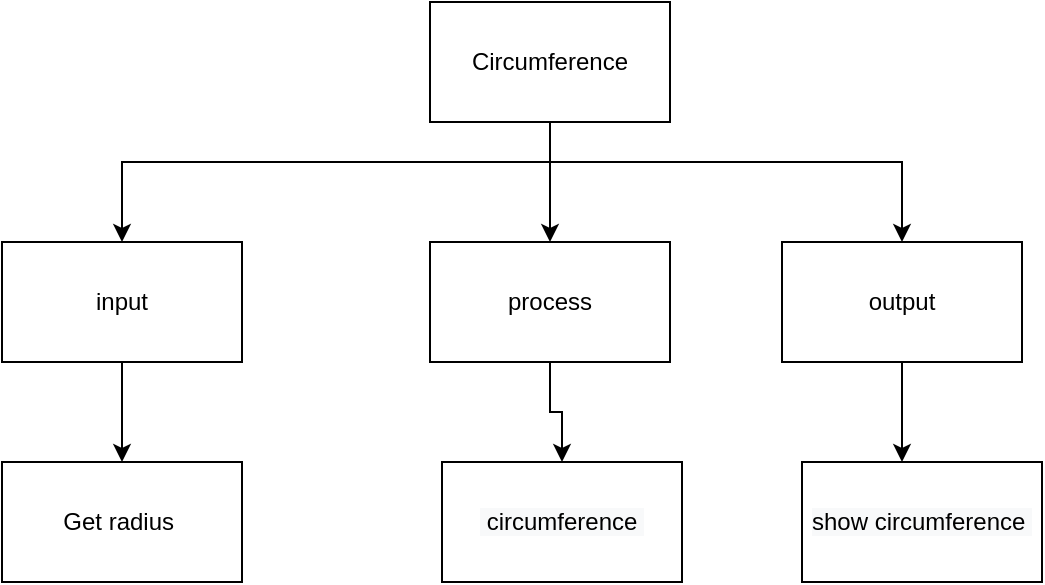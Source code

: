 <mxfile>
    <diagram id="VmEriV1KCOyPVNPCmFrC" name="Top down">
        <mxGraphModel dx="434" dy="332" grid="1" gridSize="10" guides="1" tooltips="1" connect="1" arrows="1" fold="1" page="1" pageScale="1" pageWidth="827" pageHeight="1169" math="0" shadow="0">
            <root>
                <mxCell id="0"/>
                <mxCell id="1" parent="0"/>
                <mxCell id="RgxKE2TWrIiaQpGlMwk8-8" style="edgeStyle=orthogonalEdgeStyle;rounded=0;html=1;entryX=0.5;entryY=0;entryDx=0;entryDy=0;" parent="1" source="mlpZPqek2v3mQpsg_pLS-1" target="RgxKE2TWrIiaQpGlMwk8-2" edge="1">
                    <mxGeometry relative="1" as="geometry"/>
                </mxCell>
                <mxCell id="RgxKE2TWrIiaQpGlMwk8-12" style="edgeStyle=orthogonalEdgeStyle;rounded=0;html=1;" parent="1" source="mlpZPqek2v3mQpsg_pLS-1" target="RgxKE2TWrIiaQpGlMwk8-1" edge="1">
                    <mxGeometry relative="1" as="geometry">
                        <Array as="points">
                            <mxPoint x="414" y="170"/>
                            <mxPoint x="200" y="170"/>
                        </Array>
                    </mxGeometry>
                </mxCell>
                <mxCell id="RgxKE2TWrIiaQpGlMwk8-13" style="edgeStyle=orthogonalEdgeStyle;rounded=0;html=1;" parent="1" source="mlpZPqek2v3mQpsg_pLS-1" target="RgxKE2TWrIiaQpGlMwk8-3" edge="1">
                    <mxGeometry relative="1" as="geometry">
                        <Array as="points">
                            <mxPoint x="414" y="170"/>
                            <mxPoint x="590" y="170"/>
                        </Array>
                    </mxGeometry>
                </mxCell>
                <mxCell id="mlpZPqek2v3mQpsg_pLS-1" value="&lt;span&gt;&amp;nbsp;Circumference&amp;nbsp;&lt;/span&gt;" style="rounded=0;whiteSpace=wrap;html=1;" parent="1" vertex="1">
                    <mxGeometry x="354" y="90" width="120" height="60" as="geometry"/>
                </mxCell>
                <mxCell id="RgxKE2TWrIiaQpGlMwk8-16" style="edgeStyle=orthogonalEdgeStyle;rounded=0;html=1;entryX=0.5;entryY=0;entryDx=0;entryDy=0;" parent="1" source="RgxKE2TWrIiaQpGlMwk8-1" target="RgxKE2TWrIiaQpGlMwk8-4" edge="1">
                    <mxGeometry relative="1" as="geometry"/>
                </mxCell>
                <mxCell id="RgxKE2TWrIiaQpGlMwk8-1" value="input&lt;br&gt;" style="rounded=0;whiteSpace=wrap;html=1;" parent="1" vertex="1">
                    <mxGeometry x="140" y="210" width="120" height="60" as="geometry"/>
                </mxCell>
                <mxCell id="RgxKE2TWrIiaQpGlMwk8-15" style="edgeStyle=orthogonalEdgeStyle;rounded=0;html=1;" parent="1" source="RgxKE2TWrIiaQpGlMwk8-2" target="RgxKE2TWrIiaQpGlMwk8-5" edge="1">
                    <mxGeometry relative="1" as="geometry"/>
                </mxCell>
                <mxCell id="RgxKE2TWrIiaQpGlMwk8-2" value="process" style="rounded=0;whiteSpace=wrap;html=1;" parent="1" vertex="1">
                    <mxGeometry x="354" y="210" width="120" height="60" as="geometry"/>
                </mxCell>
                <mxCell id="RgxKE2TWrIiaQpGlMwk8-14" style="edgeStyle=orthogonalEdgeStyle;rounded=0;html=1;" parent="1" source="RgxKE2TWrIiaQpGlMwk8-3" target="RgxKE2TWrIiaQpGlMwk8-6" edge="1">
                    <mxGeometry relative="1" as="geometry">
                        <Array as="points">
                            <mxPoint x="590" y="310"/>
                            <mxPoint x="590" y="310"/>
                        </Array>
                    </mxGeometry>
                </mxCell>
                <mxCell id="RgxKE2TWrIiaQpGlMwk8-3" value="output&lt;br&gt;" style="rounded=0;whiteSpace=wrap;html=1;" parent="1" vertex="1">
                    <mxGeometry x="530" y="210" width="120" height="60" as="geometry"/>
                </mxCell>
                <mxCell id="RgxKE2TWrIiaQpGlMwk8-4" value="Get radius&amp;nbsp;" style="rounded=0;whiteSpace=wrap;html=1;" parent="1" vertex="1">
                    <mxGeometry x="140" y="320" width="120" height="60" as="geometry"/>
                </mxCell>
                <mxCell id="RgxKE2TWrIiaQpGlMwk8-5" value="&lt;span style=&quot;color: rgb(0 , 0 , 0) ; font-family: &amp;#34;helvetica&amp;#34; ; font-size: 12px ; font-style: normal ; font-weight: 400 ; letter-spacing: normal ; text-align: center ; text-indent: 0px ; text-transform: none ; word-spacing: 0px ; background-color: rgb(248 , 249 , 250) ; display: inline ; float: none&quot;&gt;&amp;nbsp;circumference&amp;nbsp;&lt;/span&gt;" style="rounded=0;whiteSpace=wrap;html=1;" parent="1" vertex="1">
                    <mxGeometry x="360" y="320" width="120" height="60" as="geometry"/>
                </mxCell>
                <mxCell id="RgxKE2TWrIiaQpGlMwk8-6" value="&lt;span style=&quot;color: rgb(0, 0, 0); font-family: helvetica; font-size: 12px; font-style: normal; font-weight: 400; letter-spacing: normal; text-align: center; text-indent: 0px; text-transform: none; word-spacing: 0px; background-color: rgb(248, 249, 250); display: inline; float: none;&quot;&gt;show circumference&amp;nbsp;&lt;/span&gt;" style="rounded=0;whiteSpace=wrap;html=1;" parent="1" vertex="1">
                    <mxGeometry x="540" y="320" width="120" height="60" as="geometry"/>
                </mxCell>
            </root>
        </mxGraphModel>
    </diagram>
    <diagram id="tgWaQy0Gne3zhAWrYTaz" name="Flowchart">
        <mxGraphModel dx="434" dy="332" grid="1" gridSize="10" guides="1" tooltips="1" connect="1" arrows="1" fold="1" page="1" pageScale="1" pageWidth="827" pageHeight="1169" math="0" shadow="0">
            <root>
                <mxCell id="tKhykAdUTm5w_abIEbdE-0"/>
                <mxCell id="tKhykAdUTm5w_abIEbdE-1" parent="tKhykAdUTm5w_abIEbdE-0"/>
                <mxCell id="tKhykAdUTm5w_abIEbdE-8" style="edgeStyle=none;html=1;entryX=0.5;entryY=0;entryDx=0;entryDy=0;" parent="tKhykAdUTm5w_abIEbdE-1" source="tKhykAdUTm5w_abIEbdE-2" target="tKhykAdUTm5w_abIEbdE-3" edge="1">
                    <mxGeometry relative="1" as="geometry"/>
                </mxCell>
                <mxCell id="tKhykAdUTm5w_abIEbdE-2" value="start" style="strokeWidth=2;html=1;shape=mxgraph.flowchart.start_1;whiteSpace=wrap;" parent="tKhykAdUTm5w_abIEbdE-1" vertex="1">
                    <mxGeometry x="320" y="230" width="100" height="60" as="geometry"/>
                </mxCell>
                <mxCell id="tKhykAdUTm5w_abIEbdE-9" style="edgeStyle=none;html=1;entryX=0.5;entryY=0;entryDx=0;entryDy=0;" parent="tKhykAdUTm5w_abIEbdE-1" source="tKhykAdUTm5w_abIEbdE-3" target="tKhykAdUTm5w_abIEbdE-5" edge="1">
                    <mxGeometry relative="1" as="geometry"/>
                </mxCell>
                <mxCell id="tKhykAdUTm5w_abIEbdE-3" value="Get radius" style="shape=parallelogram;html=1;strokeWidth=2;perimeter=parallelogramPerimeter;whiteSpace=wrap;rounded=1;arcSize=12;size=0.23;" parent="tKhykAdUTm5w_abIEbdE-1" vertex="1">
                    <mxGeometry x="320" y="330" width="100" height="60" as="geometry"/>
                </mxCell>
                <mxCell id="tKhykAdUTm5w_abIEbdE-10" style="edgeStyle=none;html=1;entryX=0.5;entryY=0;entryDx=0;entryDy=0;" parent="tKhykAdUTm5w_abIEbdE-1" source="tKhykAdUTm5w_abIEbdE-5" target="tKhykAdUTm5w_abIEbdE-6" edge="1">
                    <mxGeometry relative="1" as="geometry"/>
                </mxCell>
                <mxCell id="tKhykAdUTm5w_abIEbdE-5" value="circumference = tau *&lt;br&gt;radius&amp;nbsp;" style="rounded=0;whiteSpace=wrap;html=1;" parent="tKhykAdUTm5w_abIEbdE-1" vertex="1">
                    <mxGeometry x="310" y="420" width="120" height="60" as="geometry"/>
                </mxCell>
                <mxCell id="tKhykAdUTm5w_abIEbdE-11" style="edgeStyle=none;html=1;entryX=0.5;entryY=0;entryDx=0;entryDy=0;entryPerimeter=0;" parent="tKhykAdUTm5w_abIEbdE-1" source="tKhykAdUTm5w_abIEbdE-6" target="tKhykAdUTm5w_abIEbdE-7" edge="1">
                    <mxGeometry relative="1" as="geometry"/>
                </mxCell>
                <mxCell id="tKhykAdUTm5w_abIEbdE-6" value="show circumference&amp;nbsp;&lt;br&gt;" style="shape=parallelogram;html=1;strokeWidth=2;perimeter=parallelogramPerimeter;whiteSpace=wrap;rounded=1;arcSize=12;size=0.23;" parent="tKhykAdUTm5w_abIEbdE-1" vertex="1">
                    <mxGeometry x="287.5" y="530" width="165" height="60" as="geometry"/>
                </mxCell>
                <mxCell id="tKhykAdUTm5w_abIEbdE-7" value="stop" style="strokeWidth=2;html=1;shape=mxgraph.flowchart.start_1;whiteSpace=wrap;" parent="tKhykAdUTm5w_abIEbdE-1" vertex="1">
                    <mxGeometry x="320" y="640" width="100" height="60" as="geometry"/>
                </mxCell>
            </root>
        </mxGraphModel>
    </diagram>
</mxfile>
